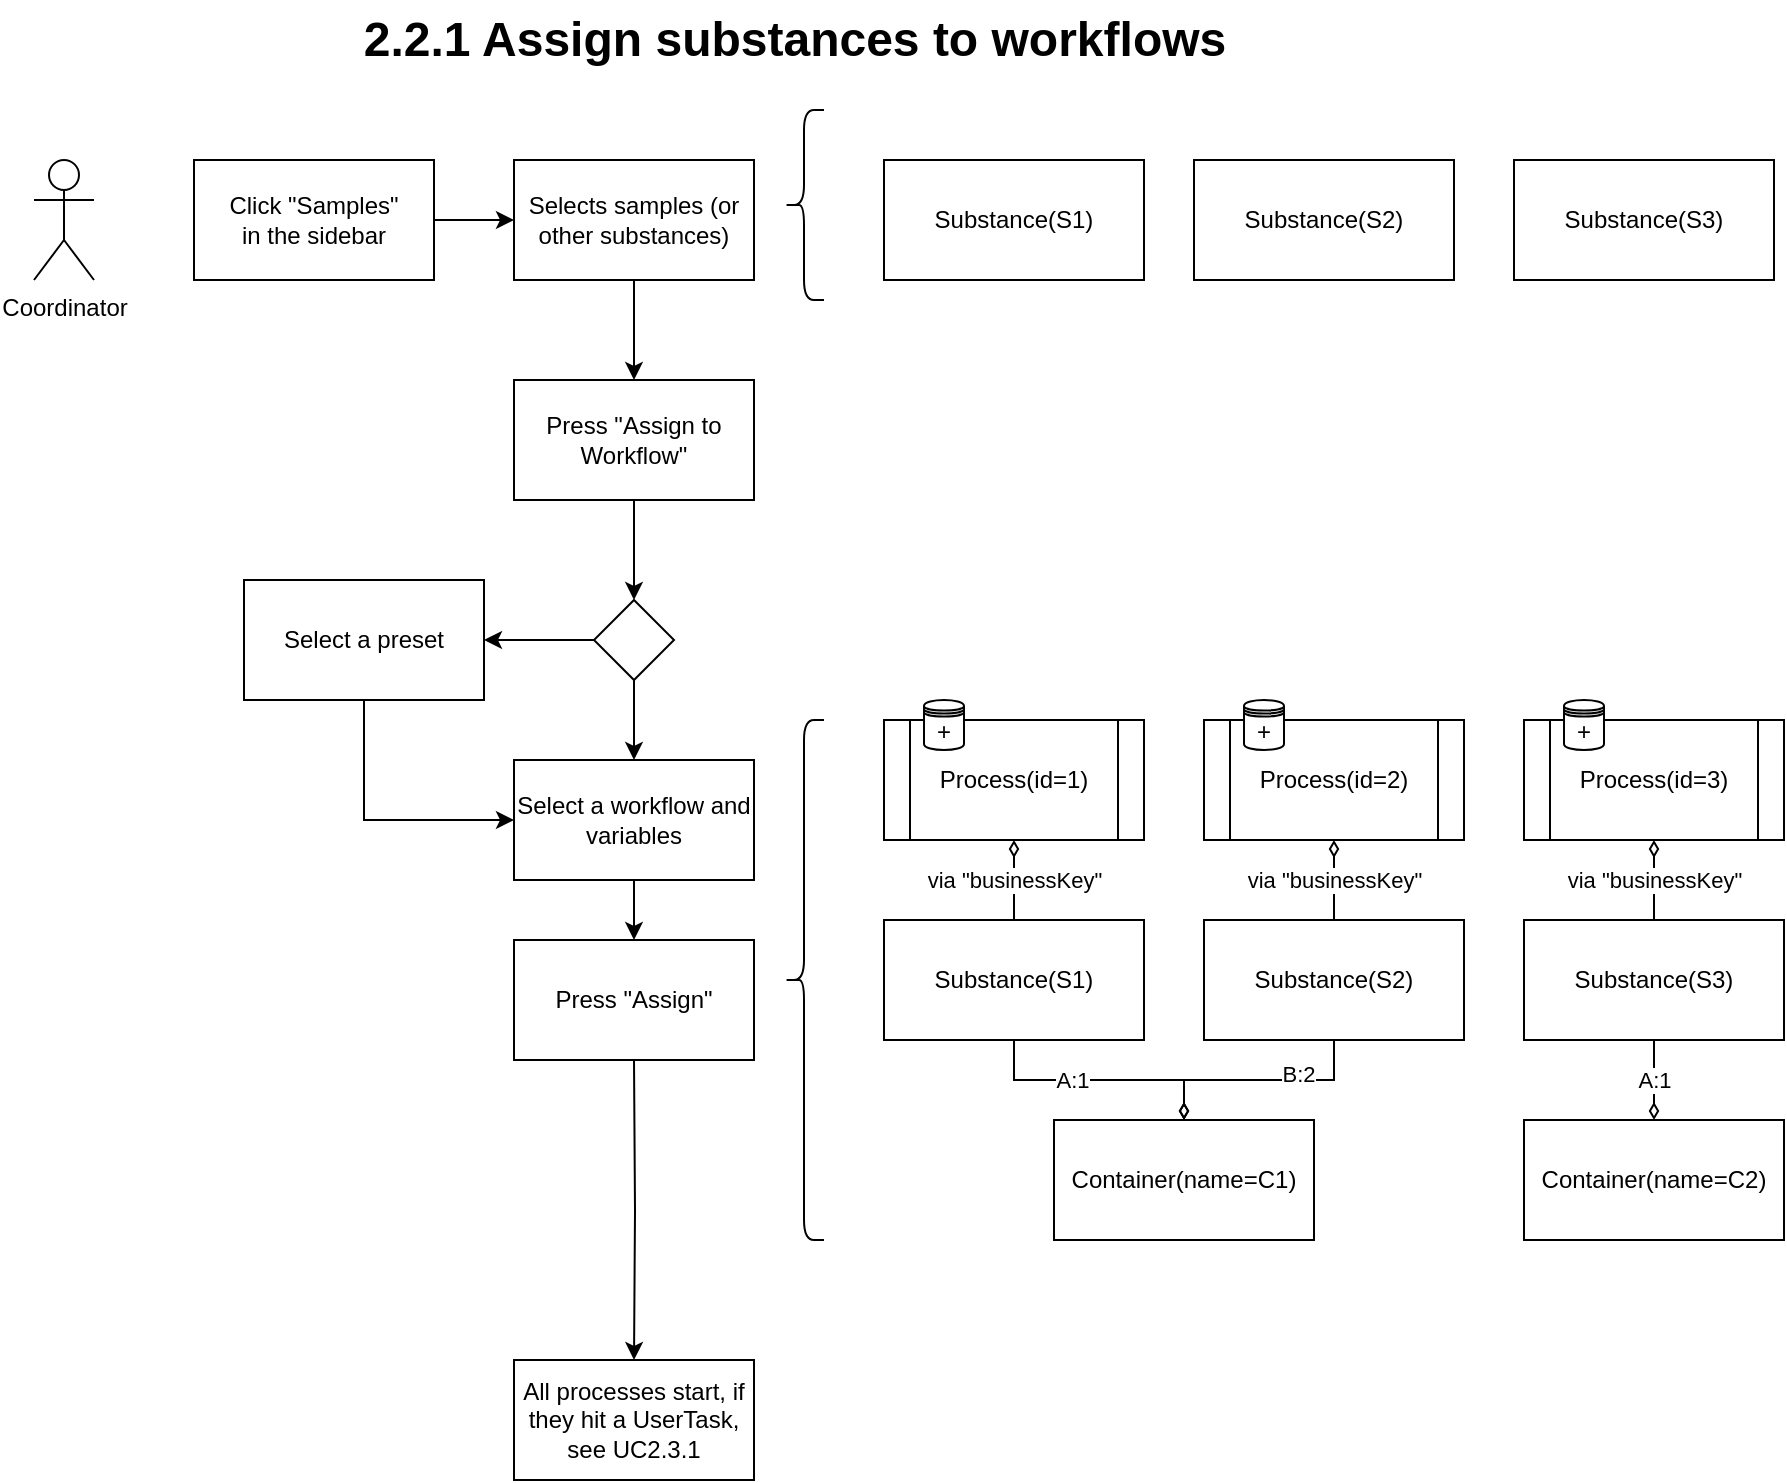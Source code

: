 <mxfile version="13.6.2" type="device"><diagram id="dHl08rhlmMe1KIBpGOgk" name="Page-1"><mxGraphModel dx="1355" dy="945" grid="1" gridSize="10" guides="1" tooltips="1" connect="1" arrows="1" fold="1" page="1" pageScale="1" pageWidth="850" pageHeight="1100" math="0" shadow="0"><root><mxCell id="0"/><mxCell id="1" parent="0"/><mxCell id="k84kLty6K3KKJ2u8nsw_-1" value="Coordinator" style="shape=umlActor;verticalLabelPosition=bottom;verticalAlign=top;html=1;outlineConnect=0;fontSize=12;" vertex="1" parent="1"><mxGeometry x="40" y="100" width="30" height="60" as="geometry"/></mxCell><mxCell id="k84kLty6K3KKJ2u8nsw_-2" value="" style="edgeStyle=orthogonalEdgeStyle;rounded=0;orthogonalLoop=1;jettySize=auto;html=1;endArrow=classic;endFill=1;fontSize=12;" edge="1" parent="1" source="k84kLty6K3KKJ2u8nsw_-3" target="k84kLty6K3KKJ2u8nsw_-7"><mxGeometry relative="1" as="geometry"/></mxCell><mxCell id="k84kLty6K3KKJ2u8nsw_-3" value="Selects samples (or other substances)" style="rounded=0;whiteSpace=wrap;html=1;fontSize=12;" vertex="1" parent="1"><mxGeometry x="280" y="100" width="120" height="60" as="geometry"/></mxCell><mxCell id="k84kLty6K3KKJ2u8nsw_-4" value="" style="edgeStyle=orthogonalEdgeStyle;rounded=0;orthogonalLoop=1;jettySize=auto;html=1;endArrow=classic;endFill=1;fontSize=12;" edge="1" parent="1" source="k84kLty6K3KKJ2u8nsw_-5" target="k84kLty6K3KKJ2u8nsw_-3"><mxGeometry relative="1" as="geometry"/></mxCell><mxCell id="k84kLty6K3KKJ2u8nsw_-5" value="Click &quot;Samples&quot;&lt;br&gt;in the sidebar" style="rounded=0;whiteSpace=wrap;html=1;fontSize=12;" vertex="1" parent="1"><mxGeometry x="120" y="100" width="120" height="60" as="geometry"/></mxCell><mxCell id="k84kLty6K3KKJ2u8nsw_-6" value="" style="edgeStyle=orthogonalEdgeStyle;rounded=0;orthogonalLoop=1;jettySize=auto;html=1;endArrow=classic;endFill=1;fontSize=12;" edge="1" parent="1" source="k84kLty6K3KKJ2u8nsw_-7" target="k84kLty6K3KKJ2u8nsw_-12"><mxGeometry relative="1" as="geometry"/></mxCell><mxCell id="k84kLty6K3KKJ2u8nsw_-7" value="Press &quot;Assign to Workflow&quot;" style="whiteSpace=wrap;html=1;rounded=0;" vertex="1" parent="1"><mxGeometry x="280" y="210" width="120" height="60" as="geometry"/></mxCell><mxCell id="k84kLty6K3KKJ2u8nsw_-8" style="edgeStyle=orthogonalEdgeStyle;rounded=0;orthogonalLoop=1;jettySize=auto;html=1;endArrow=classic;endFill=1;fontSize=12;entryX=0;entryY=0.5;entryDx=0;entryDy=0;" edge="1" parent="1" source="k84kLty6K3KKJ2u8nsw_-9" target="k84kLty6K3KKJ2u8nsw_-15"><mxGeometry relative="1" as="geometry"><mxPoint x="205" y="530" as="targetPoint"/><Array as="points"><mxPoint x="205" y="430"/></Array></mxGeometry></mxCell><mxCell id="k84kLty6K3KKJ2u8nsw_-9" value="Select a preset" style="whiteSpace=wrap;html=1;rounded=0;" vertex="1" parent="1"><mxGeometry x="145" y="310" width="120" height="60" as="geometry"/></mxCell><mxCell id="k84kLty6K3KKJ2u8nsw_-10" style="edgeStyle=orthogonalEdgeStyle;rounded=0;orthogonalLoop=1;jettySize=auto;html=1;endArrow=classic;endFill=1;fontSize=12;" edge="1" parent="1" source="k84kLty6K3KKJ2u8nsw_-12" target="k84kLty6K3KKJ2u8nsw_-15"><mxGeometry relative="1" as="geometry"/></mxCell><mxCell id="k84kLty6K3KKJ2u8nsw_-11" style="edgeStyle=orthogonalEdgeStyle;rounded=0;orthogonalLoop=1;jettySize=auto;html=1;endArrow=classic;endFill=1;fontSize=12;" edge="1" parent="1" source="k84kLty6K3KKJ2u8nsw_-12" target="k84kLty6K3KKJ2u8nsw_-9"><mxGeometry relative="1" as="geometry"/></mxCell><mxCell id="k84kLty6K3KKJ2u8nsw_-12" value="" style="rhombus;whiteSpace=wrap;html=1;rounded=0;" vertex="1" parent="1"><mxGeometry x="320" y="320" width="40" height="40" as="geometry"/></mxCell><mxCell id="k84kLty6K3KKJ2u8nsw_-13" value="Press &quot;Assign&quot;" style="whiteSpace=wrap;html=1;rounded=0;" vertex="1" parent="1"><mxGeometry x="280" y="490" width="120" height="60" as="geometry"/></mxCell><mxCell id="k84kLty6K3KKJ2u8nsw_-14" value="" style="edgeStyle=orthogonalEdgeStyle;rounded=0;orthogonalLoop=1;jettySize=auto;html=1;endArrow=classic;endFill=1;fontSize=12;" edge="1" parent="1" source="k84kLty6K3KKJ2u8nsw_-15" target="k84kLty6K3KKJ2u8nsw_-13"><mxGeometry relative="1" as="geometry"/></mxCell><mxCell id="k84kLty6K3KKJ2u8nsw_-15" value="Select a workflow and variables" style="whiteSpace=wrap;html=1;rounded=0;" vertex="1" parent="1"><mxGeometry x="280" y="400" width="120" height="60" as="geometry"/></mxCell><mxCell id="k84kLty6K3KKJ2u8nsw_-16" value="" style="shape=curlyBracket;whiteSpace=wrap;html=1;rounded=1;" vertex="1" parent="1"><mxGeometry x="415" y="380" width="20" height="260" as="geometry"/></mxCell><mxCell id="k84kLty6K3KKJ2u8nsw_-17" value="via &quot;businessKey&quot;" style="edgeStyle=orthogonalEdgeStyle;rounded=0;orthogonalLoop=1;jettySize=auto;html=1;startArrow=diamondThin;startFill=0;endArrow=none;endFill=0;" edge="1" parent="1" source="k84kLty6K3KKJ2u8nsw_-18" target="k84kLty6K3KKJ2u8nsw_-23"><mxGeometry relative="1" as="geometry"/></mxCell><mxCell id="k84kLty6K3KKJ2u8nsw_-18" value="Process(id=1)" style="shape=process;whiteSpace=wrap;html=1;backgroundOutline=1;fontSize=12;fillColor=#FFFFFF;" vertex="1" parent="1"><mxGeometry x="465" y="380" width="130" height="60" as="geometry"/></mxCell><mxCell id="k84kLty6K3KKJ2u8nsw_-19" value="&lt;meta charset=&quot;utf-8&quot;&gt;&lt;span style=&quot;color: rgb(0, 0, 0); font-family: helvetica; font-size: 11px; font-style: normal; font-weight: 400; letter-spacing: normal; text-align: center; text-indent: 0px; text-transform: none; word-spacing: 0px; background-color: rgb(255, 255, 255); display: inline; float: none;&quot;&gt;via &quot;businessKey&quot;&lt;/span&gt;" style="edgeStyle=orthogonalEdgeStyle;rounded=0;orthogonalLoop=1;jettySize=auto;html=1;startArrow=diamondThin;startFill=0;endArrow=none;endFill=0;" edge="1" parent="1" source="k84kLty6K3KKJ2u8nsw_-20" target="k84kLty6K3KKJ2u8nsw_-29"><mxGeometry relative="1" as="geometry"/></mxCell><mxCell id="k84kLty6K3KKJ2u8nsw_-20" value="Process(id=2)" style="shape=process;whiteSpace=wrap;html=1;backgroundOutline=1;fontSize=12;fillColor=#FFFFFF;" vertex="1" parent="1"><mxGeometry x="625" y="380" width="130" height="60" as="geometry"/></mxCell><mxCell id="k84kLty6K3KKJ2u8nsw_-21" value="&lt;meta charset=&quot;utf-8&quot;&gt;&lt;span style=&quot;color: rgb(0, 0, 0); font-family: helvetica; font-size: 11px; font-style: normal; font-weight: 400; letter-spacing: normal; text-align: center; text-indent: 0px; text-transform: none; word-spacing: 0px; background-color: rgb(255, 255, 255); display: inline; float: none;&quot;&gt;via &quot;businessKey&quot;&lt;/span&gt;" style="edgeStyle=orthogonalEdgeStyle;rounded=0;orthogonalLoop=1;jettySize=auto;html=1;startArrow=diamondThin;startFill=0;endArrow=none;endFill=0;" edge="1" parent="1" source="k84kLty6K3KKJ2u8nsw_-22" target="k84kLty6K3KKJ2u8nsw_-32"><mxGeometry relative="1" as="geometry"/></mxCell><mxCell id="k84kLty6K3KKJ2u8nsw_-22" value="Process(id=3)" style="shape=process;whiteSpace=wrap;html=1;backgroundOutline=1;fontSize=12;fillColor=#FFFFFF;" vertex="1" parent="1"><mxGeometry x="785" y="380" width="130" height="60" as="geometry"/></mxCell><mxCell id="k84kLty6K3KKJ2u8nsw_-23" value="Substance(S1)" style="rounded=0;whiteSpace=wrap;html=1;fontSize=12;" vertex="1" parent="1"><mxGeometry x="465" y="480" width="130" height="60" as="geometry"/></mxCell><mxCell id="k84kLty6K3KKJ2u8nsw_-24" value="" style="edgeStyle=orthogonalEdgeStyle;rounded=0;orthogonalLoop=1;jettySize=auto;html=1;startArrow=diamondThin;startFill=0;endArrow=none;endFill=0;fontSize=12;" edge="1" parent="1" source="k84kLty6K3KKJ2u8nsw_-28" target="k84kLty6K3KKJ2u8nsw_-23"><mxGeometry relative="1" as="geometry"/></mxCell><mxCell id="k84kLty6K3KKJ2u8nsw_-25" value="A:1" style="edgeLabel;html=1;align=center;verticalAlign=middle;resizable=0;points=[];" vertex="1" connectable="0" parent="k84kLty6K3KKJ2u8nsw_-24"><mxGeometry x="0.216" y="-4" relative="1" as="geometry"><mxPoint y="4" as="offset"/></mxGeometry></mxCell><mxCell id="k84kLty6K3KKJ2u8nsw_-26" style="edgeStyle=orthogonalEdgeStyle;rounded=0;orthogonalLoop=1;jettySize=auto;html=1;startArrow=diamondThin;startFill=0;endArrow=none;endFill=0;" edge="1" parent="1" source="k84kLty6K3KKJ2u8nsw_-28" target="k84kLty6K3KKJ2u8nsw_-29"><mxGeometry relative="1" as="geometry"/></mxCell><mxCell id="k84kLty6K3KKJ2u8nsw_-27" value="B:2" style="edgeLabel;html=1;align=center;verticalAlign=middle;resizable=0;points=[];" vertex="1" connectable="0" parent="k84kLty6K3KKJ2u8nsw_-26"><mxGeometry x="0.339" y="3" relative="1" as="geometry"><mxPoint as="offset"/></mxGeometry></mxCell><mxCell id="k84kLty6K3KKJ2u8nsw_-28" value="Container(name=C1)" style="rounded=0;whiteSpace=wrap;html=1;fontSize=12;" vertex="1" parent="1"><mxGeometry x="550" y="580" width="130" height="60" as="geometry"/></mxCell><mxCell id="k84kLty6K3KKJ2u8nsw_-29" value="Substance(S2)" style="rounded=0;whiteSpace=wrap;html=1;fontSize=12;" vertex="1" parent="1"><mxGeometry x="625" y="480" width="130" height="60" as="geometry"/></mxCell><mxCell id="k84kLty6K3KKJ2u8nsw_-30" value="A:1" style="edgeStyle=orthogonalEdgeStyle;rounded=0;orthogonalLoop=1;jettySize=auto;html=1;startArrow=diamondThin;startFill=0;endArrow=none;endFill=0;" edge="1" parent="1" source="k84kLty6K3KKJ2u8nsw_-31" target="k84kLty6K3KKJ2u8nsw_-32"><mxGeometry relative="1" as="geometry"/></mxCell><mxCell id="k84kLty6K3KKJ2u8nsw_-31" value="Container(name=C2)" style="rounded=0;whiteSpace=wrap;html=1;fontSize=12;" vertex="1" parent="1"><mxGeometry x="785" y="580" width="130" height="60" as="geometry"/></mxCell><mxCell id="k84kLty6K3KKJ2u8nsw_-32" value="Substance(S3)" style="rounded=0;whiteSpace=wrap;html=1;fontSize=12;" vertex="1" parent="1"><mxGeometry x="785" y="480" width="130" height="60" as="geometry"/></mxCell><mxCell id="k84kLty6K3KKJ2u8nsw_-33" value="+" style="shape=datastore;whiteSpace=wrap;html=1;fontSize=12;" vertex="1" parent="1"><mxGeometry x="485" y="370" width="20" height="25" as="geometry"/></mxCell><mxCell id="k84kLty6K3KKJ2u8nsw_-34" value="+" style="shape=datastore;whiteSpace=wrap;html=1;fontSize=12;" vertex="1" parent="1"><mxGeometry x="645" y="370" width="20" height="25" as="geometry"/></mxCell><mxCell id="k84kLty6K3KKJ2u8nsw_-35" value="+" style="shape=datastore;whiteSpace=wrap;html=1;fontSize=12;" vertex="1" parent="1"><mxGeometry x="805" y="370" width="20" height="25" as="geometry"/></mxCell><mxCell id="k84kLty6K3KKJ2u8nsw_-36" value="Substance(S1)" style="rounded=0;whiteSpace=wrap;html=1;fontSize=12;" vertex="1" parent="1"><mxGeometry x="465" y="100" width="130" height="60" as="geometry"/></mxCell><mxCell id="k84kLty6K3KKJ2u8nsw_-37" value="Substance(S2)" style="rounded=0;whiteSpace=wrap;html=1;fontSize=12;" vertex="1" parent="1"><mxGeometry x="620" y="100" width="130" height="60" as="geometry"/></mxCell><mxCell id="k84kLty6K3KKJ2u8nsw_-38" value="Substance(S3)" style="rounded=0;whiteSpace=wrap;html=1;fontSize=12;" vertex="1" parent="1"><mxGeometry x="780" y="100" width="130" height="60" as="geometry"/></mxCell><mxCell id="k84kLty6K3KKJ2u8nsw_-39" value="" style="shape=curlyBracket;whiteSpace=wrap;html=1;rounded=1;" vertex="1" parent="1"><mxGeometry x="415" y="75" width="20" height="95" as="geometry"/></mxCell><mxCell id="k84kLty6K3KKJ2u8nsw_-40" value="All processes start, if they hit a UserTask, see UC2.3.1" style="whiteSpace=wrap;html=1;rounded=0;" vertex="1" parent="1"><mxGeometry x="280" y="700" width="120" height="60" as="geometry"/></mxCell><mxCell id="k84kLty6K3KKJ2u8nsw_-41" value="" style="edgeStyle=orthogonalEdgeStyle;rounded=0;orthogonalLoop=1;jettySize=auto;html=1;endArrow=classic;endFill=1;fontSize=12;" edge="1" parent="1" target="k84kLty6K3KKJ2u8nsw_-40"><mxGeometry relative="1" as="geometry"><mxPoint x="340" y="550" as="sourcePoint"/><mxPoint x="350" y="500" as="targetPoint"/></mxGeometry></mxCell><mxCell id="k84kLty6K3KKJ2u8nsw_-42" value="2.2.1 Assign substances to workflows" style="text;strokeColor=none;fillColor=none;html=1;fontSize=24;fontStyle=1;verticalAlign=middle;align=center;" vertex="1" parent="1"><mxGeometry x="40" y="20" width="760" height="40" as="geometry"/></mxCell></root></mxGraphModel></diagram></mxfile>